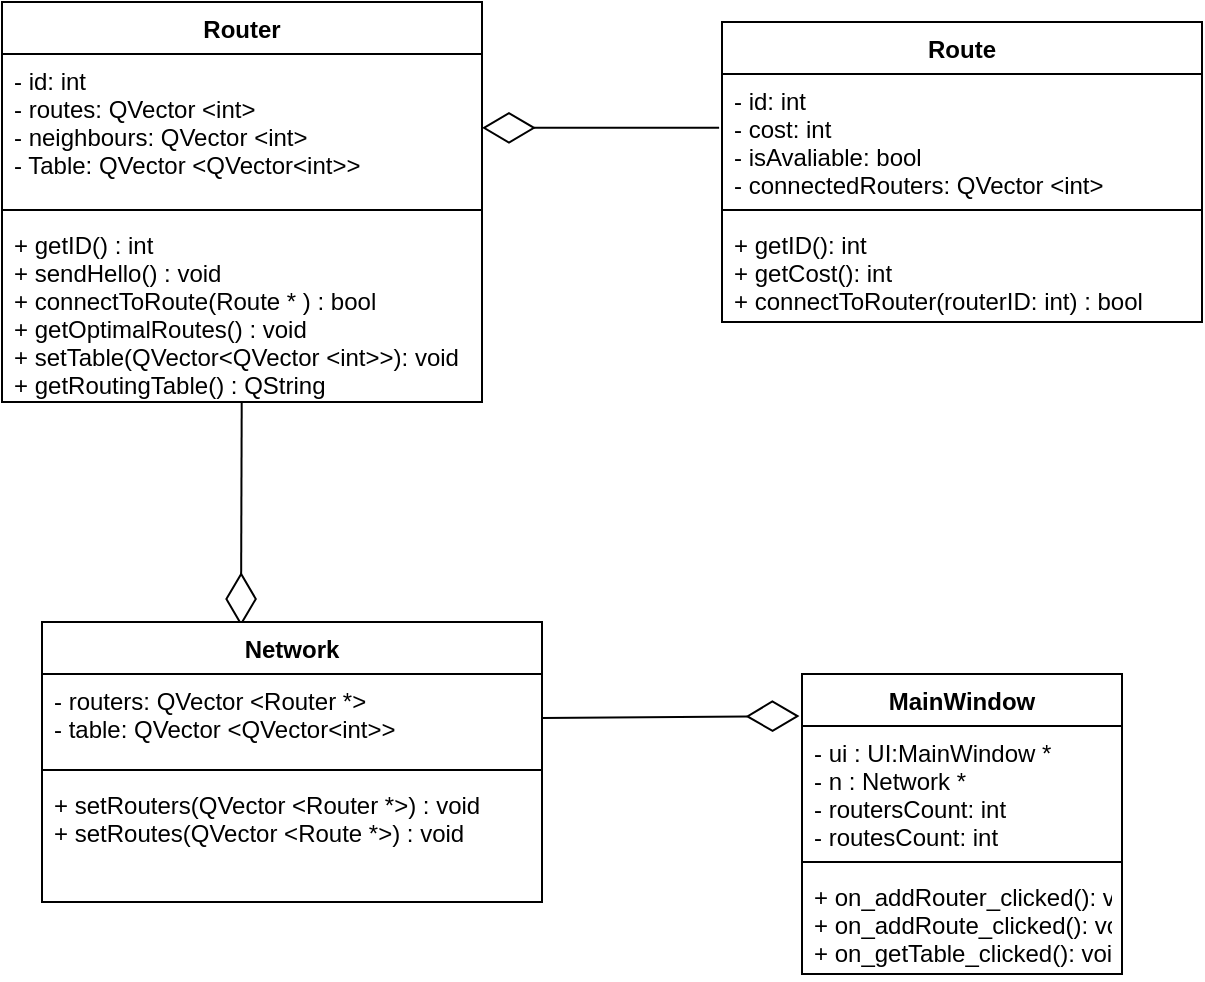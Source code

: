 <mxfile version="13.0.3" type="device"><diagram id="qQyA6eaYdu8MDOCmOTyc" name="Page-1"><mxGraphModel dx="583" dy="678" grid="1" gridSize="10" guides="1" tooltips="1" connect="1" arrows="1" fold="1" page="1" pageScale="1" pageWidth="827" pageHeight="1169" math="0" shadow="0"><root><mxCell id="0"/><mxCell id="1" parent="0"/><mxCell id="eUusz0ABqH_tRsmWqgUU-1" value="Router" style="swimlane;fontStyle=1;align=center;verticalAlign=top;childLayout=stackLayout;horizontal=1;startSize=26;horizontalStack=0;resizeParent=1;resizeParentMax=0;resizeLast=0;collapsible=1;marginBottom=0;" vertex="1" parent="1"><mxGeometry x="40" y="80" width="240" height="200" as="geometry"><mxRectangle x="120" y="80" width="70" height="26" as="alternateBounds"/></mxGeometry></mxCell><mxCell id="eUusz0ABqH_tRsmWqgUU-2" value="- id: int&#10;- routes: QVector &lt;int&gt;&#10;- neighbours: QVector &lt;int&gt;&#10;- Table: QVector &lt;QVector&lt;int&gt;&gt; &#10;" style="text;strokeColor=none;fillColor=none;align=left;verticalAlign=top;spacingLeft=4;spacingRight=4;overflow=hidden;rotatable=0;points=[[0,0.5],[1,0.5]];portConstraint=eastwest;" vertex="1" parent="eUusz0ABqH_tRsmWqgUU-1"><mxGeometry y="26" width="240" height="74" as="geometry"/></mxCell><mxCell id="eUusz0ABqH_tRsmWqgUU-3" value="" style="line;strokeWidth=1;fillColor=none;align=left;verticalAlign=middle;spacingTop=-1;spacingLeft=3;spacingRight=3;rotatable=0;labelPosition=right;points=[];portConstraint=eastwest;" vertex="1" parent="eUusz0ABqH_tRsmWqgUU-1"><mxGeometry y="100" width="240" height="8" as="geometry"/></mxCell><mxCell id="eUusz0ABqH_tRsmWqgUU-4" value="+ getID() : int&#10;+ sendHello() : void&#10;+ connectToRoute(Route * ) : bool&#10;+ getOptimalRoutes() : void&#10;+ setTable(QVector&lt;QVector &lt;int&gt;&gt;): void&#10;+ getRoutingTable() : QString&#10;" style="text;strokeColor=none;fillColor=none;align=left;verticalAlign=top;spacingLeft=4;spacingRight=4;overflow=hidden;rotatable=0;points=[[0,0.5],[1,0.5]];portConstraint=eastwest;" vertex="1" parent="eUusz0ABqH_tRsmWqgUU-1"><mxGeometry y="108" width="240" height="92" as="geometry"/></mxCell><mxCell id="eUusz0ABqH_tRsmWqgUU-23" value="" style="endArrow=diamondThin;endFill=0;endSize=24;html=1;exitX=-0.006;exitY=0.419;exitDx=0;exitDy=0;exitPerimeter=0;" edge="1" parent="1" source="eUusz0ABqH_tRsmWqgUU-14" target="eUusz0ABqH_tRsmWqgUU-2"><mxGeometry width="160" relative="1" as="geometry"><mxPoint x="240" y="330" as="sourcePoint"/><mxPoint x="400" y="330" as="targetPoint"/></mxGeometry></mxCell><mxCell id="eUusz0ABqH_tRsmWqgUU-13" value="Route" style="swimlane;fontStyle=1;align=center;verticalAlign=top;childLayout=stackLayout;horizontal=1;startSize=26;horizontalStack=0;resizeParent=1;resizeParentMax=0;resizeLast=0;collapsible=1;marginBottom=0;" vertex="1" parent="1"><mxGeometry x="400" y="90" width="240" height="150" as="geometry"/></mxCell><mxCell id="eUusz0ABqH_tRsmWqgUU-14" value="- id: int&#10;- cost: int&#10;- isAvaliable: bool&#10;- connectedRouters: QVector &lt;int&gt; " style="text;strokeColor=none;fillColor=none;align=left;verticalAlign=top;spacingLeft=4;spacingRight=4;overflow=hidden;rotatable=0;points=[[0,0.5],[1,0.5]];portConstraint=eastwest;" vertex="1" parent="eUusz0ABqH_tRsmWqgUU-13"><mxGeometry y="26" width="240" height="64" as="geometry"/></mxCell><mxCell id="eUusz0ABqH_tRsmWqgUU-15" value="" style="line;strokeWidth=1;fillColor=none;align=left;verticalAlign=middle;spacingTop=-1;spacingLeft=3;spacingRight=3;rotatable=0;labelPosition=right;points=[];portConstraint=eastwest;" vertex="1" parent="eUusz0ABqH_tRsmWqgUU-13"><mxGeometry y="90" width="240" height="8" as="geometry"/></mxCell><mxCell id="eUusz0ABqH_tRsmWqgUU-16" value="+ getID(): int&#10;+ getCost(): int&#10;+ connectToRouter(routerID: int) : bool&#10; " style="text;strokeColor=none;fillColor=none;align=left;verticalAlign=top;spacingLeft=4;spacingRight=4;overflow=hidden;rotatable=0;points=[[0,0.5],[1,0.5]];portConstraint=eastwest;" vertex="1" parent="eUusz0ABqH_tRsmWqgUU-13"><mxGeometry y="98" width="240" height="52" as="geometry"/></mxCell><mxCell id="eUusz0ABqH_tRsmWqgUU-24" value="" style="endArrow=diamondThin;endFill=0;endSize=24;html=1;entryX=0.398;entryY=0.014;entryDx=0;entryDy=0;entryPerimeter=0;" edge="1" parent="1" source="eUusz0ABqH_tRsmWqgUU-4" target="eUusz0ABqH_tRsmWqgUU-9"><mxGeometry width="160" relative="1" as="geometry"><mxPoint x="400.0" y="349.996" as="sourcePoint"/><mxPoint x="281.44" y="350.087" as="targetPoint"/></mxGeometry></mxCell><mxCell id="eUusz0ABqH_tRsmWqgUU-9" value="Network" style="swimlane;fontStyle=1;align=center;verticalAlign=top;childLayout=stackLayout;horizontal=1;startSize=26;horizontalStack=0;resizeParent=1;resizeParentMax=0;resizeLast=0;collapsible=1;marginBottom=0;" vertex="1" parent="1"><mxGeometry x="60" y="390" width="250" height="140" as="geometry"/></mxCell><mxCell id="eUusz0ABqH_tRsmWqgUU-10" value="- routers: QVector &lt;Router *&gt;&#10;- table: QVector &lt;QVector&lt;int&gt;&gt;" style="text;strokeColor=none;fillColor=none;align=left;verticalAlign=top;spacingLeft=4;spacingRight=4;overflow=hidden;rotatable=0;points=[[0,0.5],[1,0.5]];portConstraint=eastwest;" vertex="1" parent="eUusz0ABqH_tRsmWqgUU-9"><mxGeometry y="26" width="250" height="44" as="geometry"/></mxCell><mxCell id="eUusz0ABqH_tRsmWqgUU-11" value="" style="line;strokeWidth=1;fillColor=none;align=left;verticalAlign=middle;spacingTop=-1;spacingLeft=3;spacingRight=3;rotatable=0;labelPosition=right;points=[];portConstraint=eastwest;" vertex="1" parent="eUusz0ABqH_tRsmWqgUU-9"><mxGeometry y="70" width="250" height="8" as="geometry"/></mxCell><mxCell id="eUusz0ABqH_tRsmWqgUU-12" value="+ setRouters(QVector &lt;Router *&gt;) : void&#10;+ setRoutes(QVector &lt;Route *&gt;) : void" style="text;strokeColor=none;fillColor=none;align=left;verticalAlign=top;spacingLeft=4;spacingRight=4;overflow=hidden;rotatable=0;points=[[0,0.5],[1,0.5]];portConstraint=eastwest;" vertex="1" parent="eUusz0ABqH_tRsmWqgUU-9"><mxGeometry y="78" width="250" height="62" as="geometry"/></mxCell><mxCell id="eUusz0ABqH_tRsmWqgUU-26" value="" style="endArrow=diamondThin;endFill=0;endSize=24;html=1;exitX=1;exitY=0.5;exitDx=0;exitDy=0;entryX=-0.008;entryY=0.14;entryDx=0;entryDy=0;entryPerimeter=0;" edge="1" parent="1" source="eUusz0ABqH_tRsmWqgUU-10" target="eUusz0ABqH_tRsmWqgUU-5"><mxGeometry width="160" relative="1" as="geometry"><mxPoint x="420" y="380" as="sourcePoint"/><mxPoint x="420" y="438" as="targetPoint"/></mxGeometry></mxCell><mxCell id="eUusz0ABqH_tRsmWqgUU-5" value="MainWindow" style="swimlane;fontStyle=1;align=center;verticalAlign=top;childLayout=stackLayout;horizontal=1;startSize=26;horizontalStack=0;resizeParent=1;resizeParentMax=0;resizeLast=0;collapsible=1;marginBottom=0;" vertex="1" parent="1"><mxGeometry x="440" y="416" width="160" height="150" as="geometry"/></mxCell><mxCell id="eUusz0ABqH_tRsmWqgUU-6" value="- ui : UI:MainWindow *&#10;- n : Network *&#10;- routersCount: int&#10;- routesCount: int&#10;" style="text;strokeColor=none;fillColor=none;align=left;verticalAlign=top;spacingLeft=4;spacingRight=4;overflow=hidden;rotatable=0;points=[[0,0.5],[1,0.5]];portConstraint=eastwest;" vertex="1" parent="eUusz0ABqH_tRsmWqgUU-5"><mxGeometry y="26" width="160" height="64" as="geometry"/></mxCell><mxCell id="eUusz0ABqH_tRsmWqgUU-7" value="" style="line;strokeWidth=1;fillColor=none;align=left;verticalAlign=middle;spacingTop=-1;spacingLeft=3;spacingRight=3;rotatable=0;labelPosition=right;points=[];portConstraint=eastwest;" vertex="1" parent="eUusz0ABqH_tRsmWqgUU-5"><mxGeometry y="90" width="160" height="8" as="geometry"/></mxCell><mxCell id="eUusz0ABqH_tRsmWqgUU-8" value="+ on_addRouter_clicked(): void&#10;+ on_addRoute_clicked(): void&#10;+ on_getTable_clicked(): void" style="text;strokeColor=none;fillColor=none;align=left;verticalAlign=top;spacingLeft=4;spacingRight=4;overflow=hidden;rotatable=0;points=[[0,0.5],[1,0.5]];portConstraint=eastwest;" vertex="1" parent="eUusz0ABqH_tRsmWqgUU-5"><mxGeometry y="98" width="160" height="52" as="geometry"/></mxCell></root></mxGraphModel></diagram></mxfile>